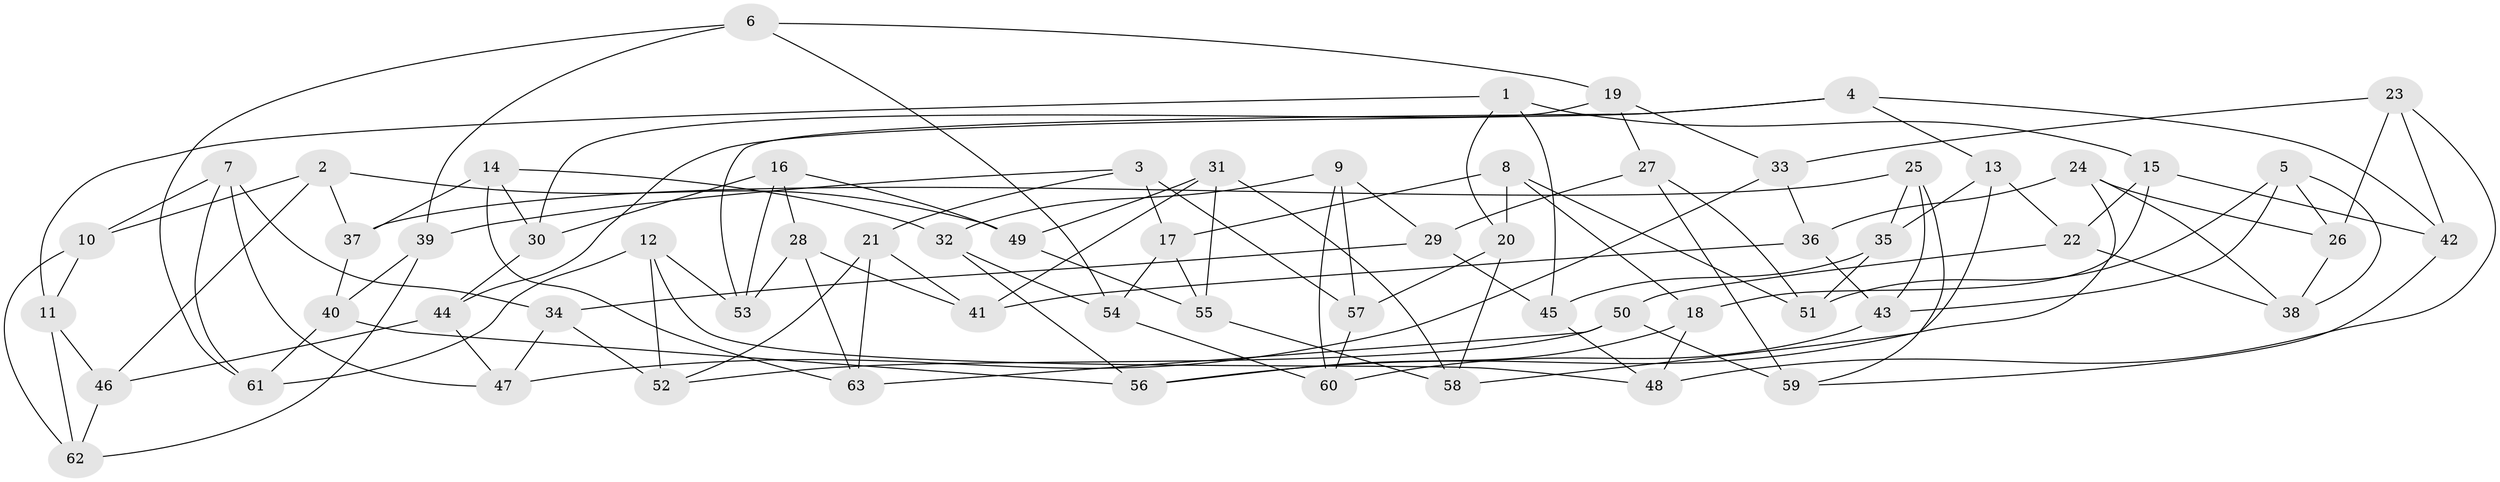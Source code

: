 // Generated by graph-tools (version 1.1) at 2025/50/03/09/25 03:50:52]
// undirected, 63 vertices, 126 edges
graph export_dot {
graph [start="1"]
  node [color=gray90,style=filled];
  1;
  2;
  3;
  4;
  5;
  6;
  7;
  8;
  9;
  10;
  11;
  12;
  13;
  14;
  15;
  16;
  17;
  18;
  19;
  20;
  21;
  22;
  23;
  24;
  25;
  26;
  27;
  28;
  29;
  30;
  31;
  32;
  33;
  34;
  35;
  36;
  37;
  38;
  39;
  40;
  41;
  42;
  43;
  44;
  45;
  46;
  47;
  48;
  49;
  50;
  51;
  52;
  53;
  54;
  55;
  56;
  57;
  58;
  59;
  60;
  61;
  62;
  63;
  1 -- 11;
  1 -- 45;
  1 -- 20;
  1 -- 15;
  2 -- 10;
  2 -- 37;
  2 -- 49;
  2 -- 46;
  3 -- 57;
  3 -- 39;
  3 -- 21;
  3 -- 17;
  4 -- 13;
  4 -- 53;
  4 -- 42;
  4 -- 44;
  5 -- 43;
  5 -- 51;
  5 -- 38;
  5 -- 26;
  6 -- 54;
  6 -- 39;
  6 -- 19;
  6 -- 61;
  7 -- 10;
  7 -- 34;
  7 -- 47;
  7 -- 61;
  8 -- 17;
  8 -- 51;
  8 -- 18;
  8 -- 20;
  9 -- 32;
  9 -- 60;
  9 -- 57;
  9 -- 29;
  10 -- 11;
  10 -- 62;
  11 -- 62;
  11 -- 46;
  12 -- 48;
  12 -- 52;
  12 -- 53;
  12 -- 61;
  13 -- 35;
  13 -- 22;
  13 -- 58;
  14 -- 37;
  14 -- 30;
  14 -- 32;
  14 -- 63;
  15 -- 22;
  15 -- 18;
  15 -- 42;
  16 -- 28;
  16 -- 49;
  16 -- 30;
  16 -- 53;
  17 -- 54;
  17 -- 55;
  18 -- 48;
  18 -- 56;
  19 -- 33;
  19 -- 30;
  19 -- 27;
  20 -- 57;
  20 -- 58;
  21 -- 41;
  21 -- 52;
  21 -- 63;
  22 -- 50;
  22 -- 38;
  23 -- 48;
  23 -- 33;
  23 -- 42;
  23 -- 26;
  24 -- 56;
  24 -- 38;
  24 -- 26;
  24 -- 36;
  25 -- 35;
  25 -- 59;
  25 -- 43;
  25 -- 37;
  26 -- 38;
  27 -- 29;
  27 -- 51;
  27 -- 59;
  28 -- 41;
  28 -- 63;
  28 -- 53;
  29 -- 45;
  29 -- 34;
  30 -- 44;
  31 -- 49;
  31 -- 58;
  31 -- 41;
  31 -- 55;
  32 -- 56;
  32 -- 54;
  33 -- 47;
  33 -- 36;
  34 -- 52;
  34 -- 47;
  35 -- 45;
  35 -- 51;
  36 -- 43;
  36 -- 41;
  37 -- 40;
  39 -- 40;
  39 -- 62;
  40 -- 61;
  40 -- 56;
  42 -- 59;
  43 -- 60;
  44 -- 46;
  44 -- 47;
  45 -- 48;
  46 -- 62;
  49 -- 55;
  50 -- 63;
  50 -- 59;
  50 -- 52;
  54 -- 60;
  55 -- 58;
  57 -- 60;
}
